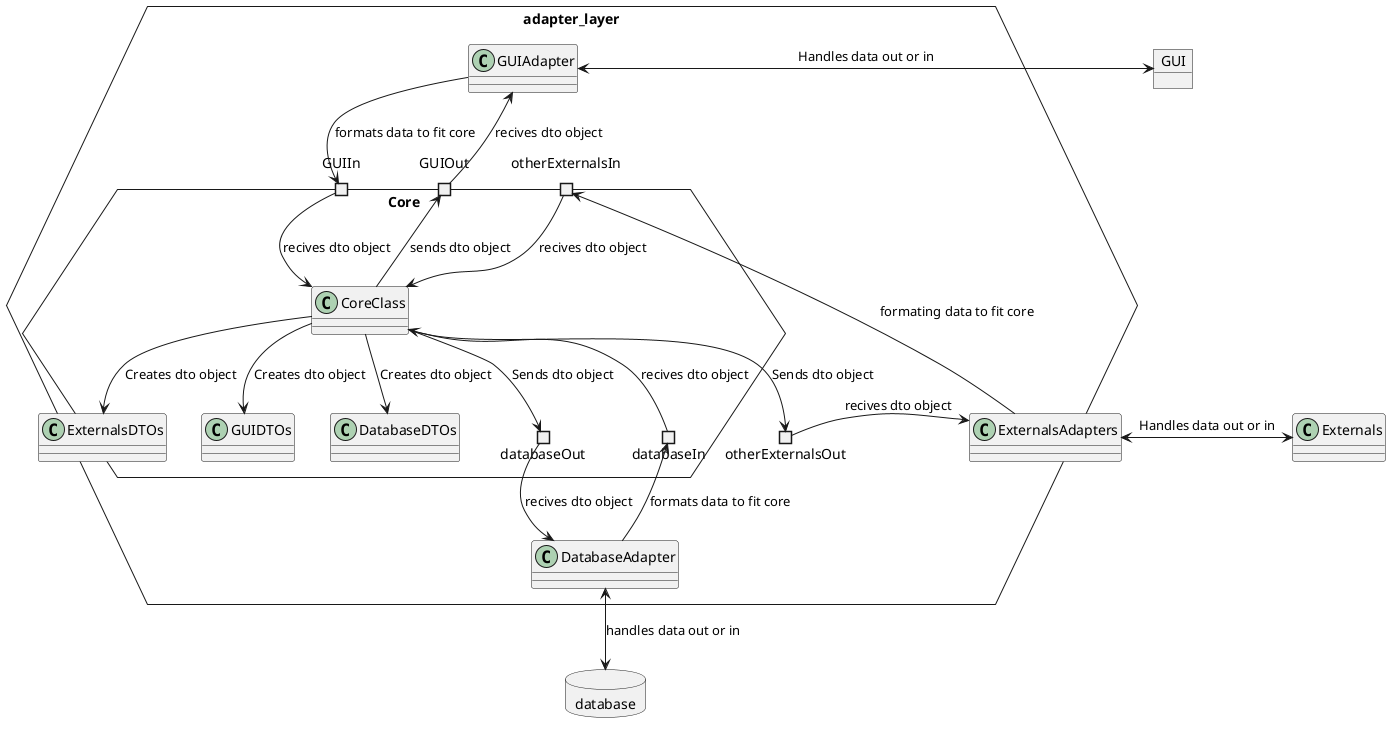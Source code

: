 @startuml
'https://plantuml.com/deployment-diagram
allowmixing

class Externals
database database
hexagon adapter_layer{
    class ExternalsAdapters
    hexagon Core{
        portout databaseIn
        portout databaseOut
        portin GUIOut
        class ExternalsDTOs
        class CoreClass
        class GUIDTOs
        class DatabaseDTOs

        portin GUIIn
        portout otherExternalsOut
        portin otherExternalsIn
    }
    class DatabaseAdapter{

    }
    class GUIAdapter{

    }
}
CoreClass --> ExternalsDTOs : Creates dto object
CoreClass --> otherExternalsOut : Sends dto object
CoreClass <-- otherExternalsIn : recives dto object
otherExternalsOut -r-> ExternalsAdapters : recives dto object
otherExternalsIn <-r- ExternalsAdapters : formating data to fit core
ExternalsAdapters <-r-> Externals : Handles data out or in

object GUI
CoreClass --> DatabaseDTOs : Creates dto object
CoreClass --> databaseOut : Sends dto object
CoreClass <-- databaseIn : recives dto object
databaseOut -d-> DatabaseAdapter : recives dto object
databaseIn <-d- DatabaseAdapter : formats data to fit core
DatabaseAdapter <-d-> database : handles data out or in

CoreClass --> GUIDTOs : Creates dto object
CoreClass --> GUIOut : sends dto object
CoreClass <-- GUIIn : recives dto object
GUIOut -u-> GUIAdapter : recives dto object
GUIIn <-r- GUIAdapter : formats data to fit core
GUIAdapter <-r-> GUI : Handles data out or in

@enduml
